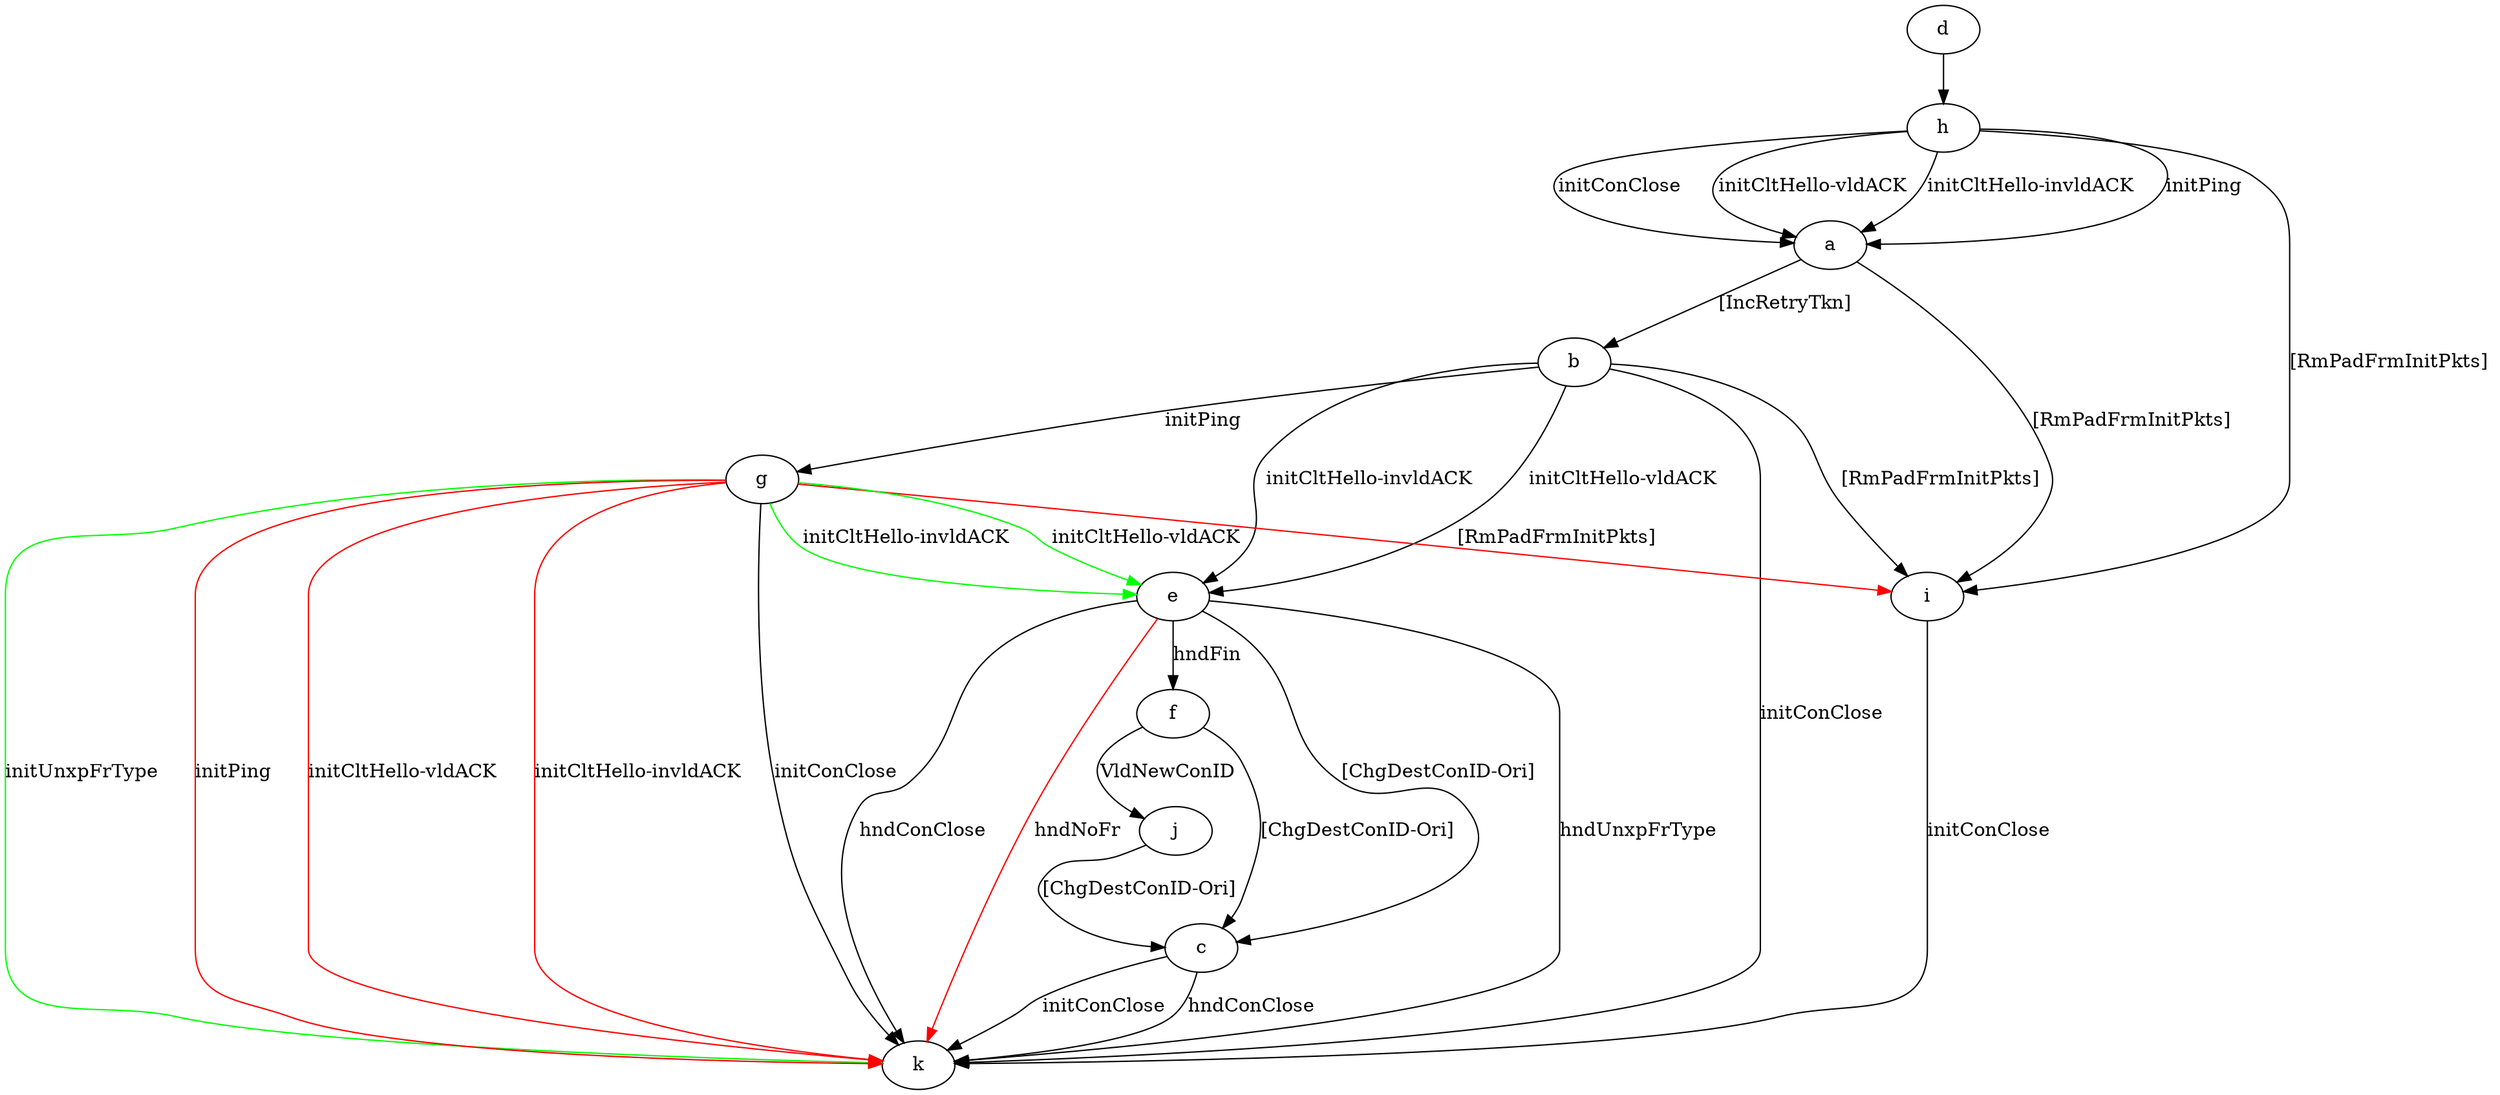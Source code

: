 digraph "" {
	a -> b	[key=0,
		label="[IncRetryTkn] "];
	a -> i	[key=0,
		label="[RmPadFrmInitPkts] "];
	b -> e	[key=0,
		label="initCltHello-vldACK "];
	b -> e	[key=1,
		label="initCltHello-invldACK "];
	b -> g	[key=0,
		label="initPing "];
	b -> i	[key=0,
		label="[RmPadFrmInitPkts] "];
	b -> k	[key=0,
		label="initConClose "];
	c -> k	[key=0,
		label="initConClose "];
	c -> k	[key=1,
		label="hndConClose "];
	d -> h	[key=0];
	e -> c	[key=0,
		label="[ChgDestConID-Ori] "];
	e -> f	[key=0,
		label="hndFin "];
	e -> k	[key=0,
		label="hndUnxpFrType "];
	e -> k	[key=1,
		label="hndConClose "];
	e -> k	[key=2,
		color=red,
		label="hndNoFr "];
	f -> c	[key=0,
		label="[ChgDestConID-Ori] "];
	f -> j	[key=0,
		label="VldNewConID "];
	g -> e	[key=0,
		color=green,
		label="initCltHello-vldACK "];
	g -> e	[key=1,
		color=green,
		label="initCltHello-invldACK "];
	g -> i	[key=0,
		color=red,
		label="[RmPadFrmInitPkts] "];
	g -> k	[key=0,
		label="initConClose "];
	g -> k	[key=1,
		color=green,
		label="initUnxpFrType "];
	g -> k	[key=2,
		color=red,
		label="initPing "];
	g -> k	[key=3,
		color=red,
		label="initCltHello-vldACK "];
	g -> k	[key=4,
		color=red,
		label="initCltHello-invldACK "];
	h -> a	[key=0,
		label="initPing "];
	h -> a	[key=1,
		label="initConClose "];
	h -> a	[key=2,
		label="initCltHello-vldACK "];
	h -> a	[key=3,
		label="initCltHello-invldACK "];
	h -> i	[key=0,
		label="[RmPadFrmInitPkts] "];
	i -> k	[key=0,
		label="initConClose "];
	j -> c	[key=0,
		label="[ChgDestConID-Ori] "];
}
